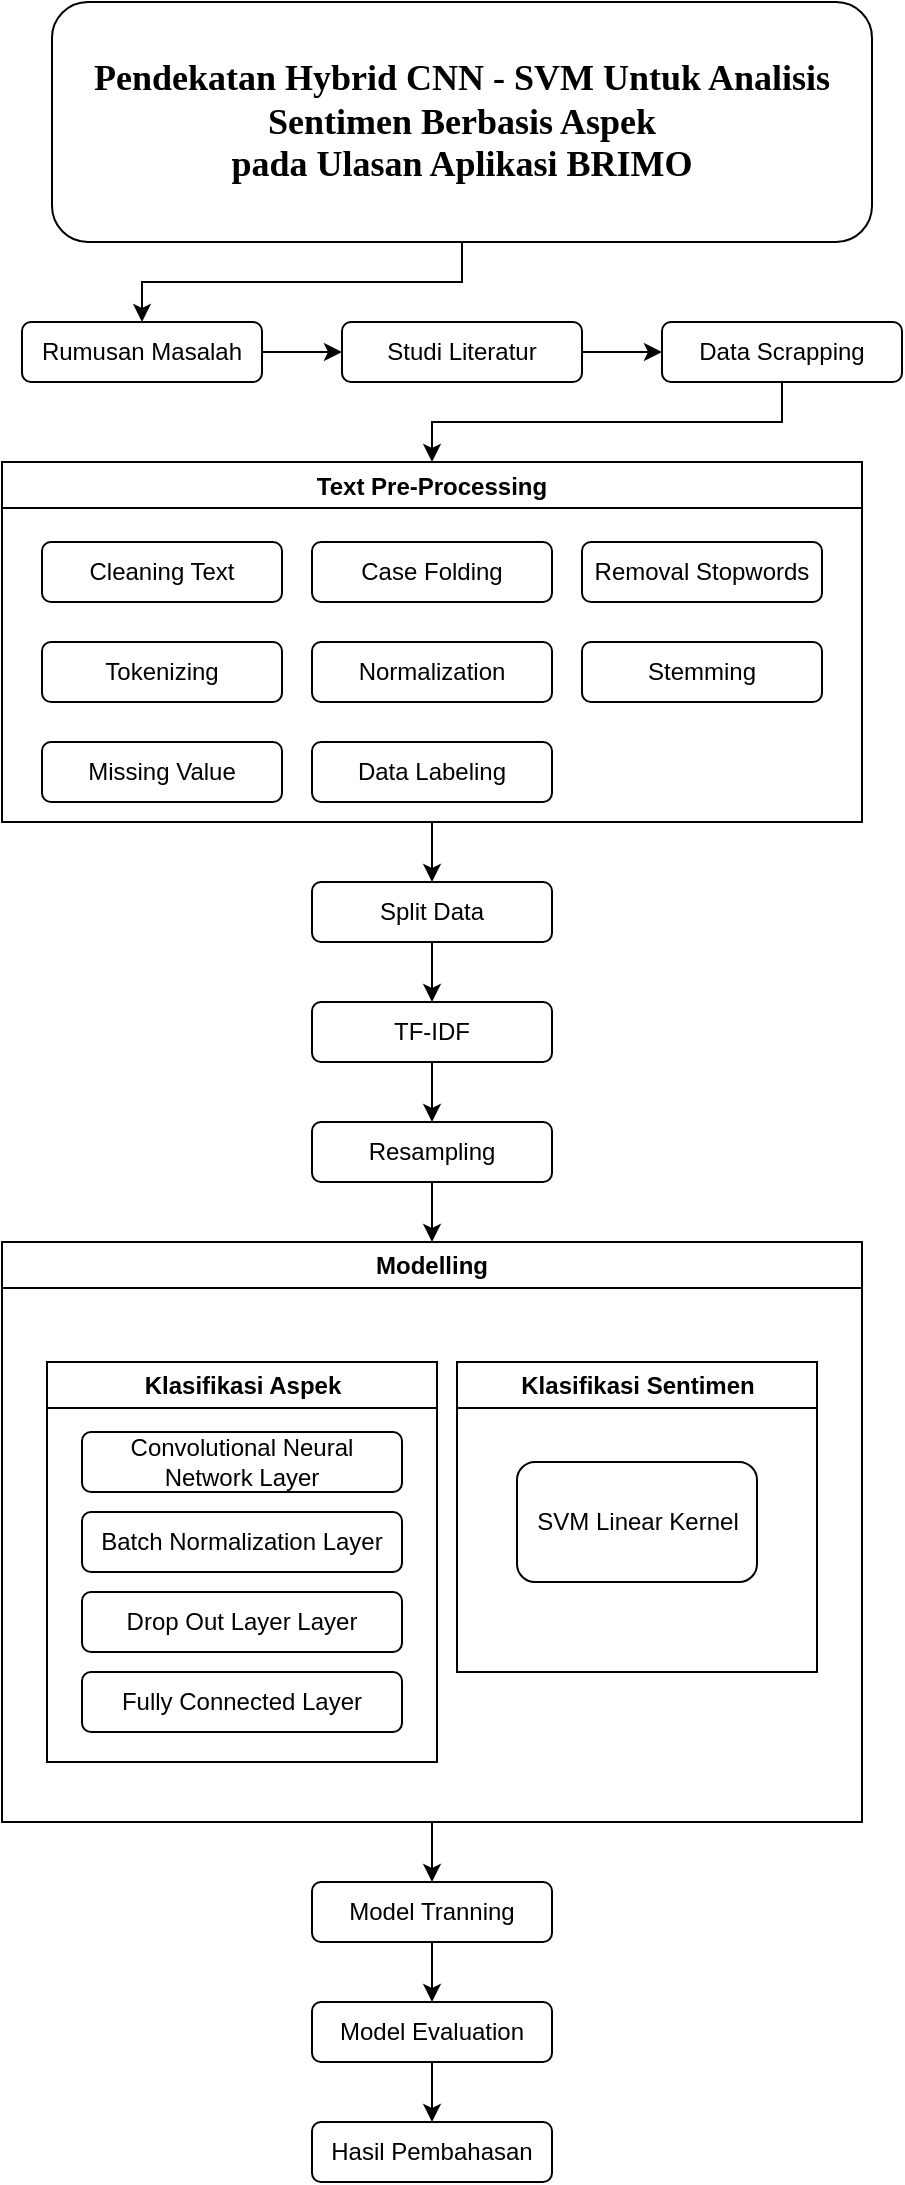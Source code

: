 <mxfile version="25.0.1">
  <diagram name="Page-1" id="PIee3p56ZYwBG29FOCDX">
    <mxGraphModel dx="1222" dy="634" grid="1" gridSize="10" guides="1" tooltips="1" connect="1" arrows="1" fold="1" page="1" pageScale="1" pageWidth="850" pageHeight="1100" math="0" shadow="0">
      <root>
        <mxCell id="0" />
        <mxCell id="1" parent="0" />
        <mxCell id="JAxsVdZLf2L0At49DJf2-3" value="" style="edgeStyle=orthogonalEdgeStyle;rounded=0;orthogonalLoop=1;jettySize=auto;html=1;exitX=1;exitY=0.5;exitDx=0;exitDy=0;" parent="1" source="JAxsVdZLf2L0At49DJf2-9" target="JAxsVdZLf2L0At49DJf2-2" edge="1">
          <mxGeometry relative="1" as="geometry">
            <mxPoint x="340" y="230" as="sourcePoint" />
            <Array as="points" />
          </mxGeometry>
        </mxCell>
        <mxCell id="JAxsVdZLf2L0At49DJf2-8" value="" style="edgeStyle=orthogonalEdgeStyle;rounded=0;orthogonalLoop=1;jettySize=auto;html=1;" parent="1" source="JAxsVdZLf2L0At49DJf2-1" target="JAxsVdZLf2L0At49DJf2-7" edge="1">
          <mxGeometry relative="1" as="geometry" />
        </mxCell>
        <mxCell id="JAxsVdZLf2L0At49DJf2-1" value="&lt;span style=&quot;font-family: &amp;quot;Times New Roman&amp;quot;, serif;&quot;&gt;&lt;font style=&quot;font-size: 18px;&quot;&gt;&lt;b&gt;Pendekatan Hybrid CNN&amp;nbsp;- SVM Untuk Analisis Sentimen Berbasis Aspek&lt;br&gt;pada Ulasan Aplikasi BRIMO&lt;/b&gt;&lt;/font&gt;&lt;/span&gt;" style="rounded=1;whiteSpace=wrap;html=1;" parent="1" vertex="1">
          <mxGeometry x="135" width="410" height="120" as="geometry" />
        </mxCell>
        <mxCell id="yZ7mckzD8Vy80PMwdAzn-5" style="edgeStyle=orthogonalEdgeStyle;rounded=0;orthogonalLoop=1;jettySize=auto;html=1;exitX=0.5;exitY=1;exitDx=0;exitDy=0;entryX=0.5;entryY=0;entryDx=0;entryDy=0;" parent="1" source="JAxsVdZLf2L0At49DJf2-2" target="JAxsVdZLf2L0At49DJf2-18" edge="1">
          <mxGeometry relative="1" as="geometry" />
        </mxCell>
        <mxCell id="JAxsVdZLf2L0At49DJf2-2" value="Data Scrapping" style="rounded=1;whiteSpace=wrap;html=1;" parent="1" vertex="1">
          <mxGeometry x="440" y="160" width="120" height="30" as="geometry" />
        </mxCell>
        <mxCell id="JAxsVdZLf2L0At49DJf2-10" value="" style="edgeStyle=orthogonalEdgeStyle;rounded=0;orthogonalLoop=1;jettySize=auto;html=1;" parent="1" source="JAxsVdZLf2L0At49DJf2-7" target="JAxsVdZLf2L0At49DJf2-9" edge="1">
          <mxGeometry relative="1" as="geometry" />
        </mxCell>
        <mxCell id="JAxsVdZLf2L0At49DJf2-7" value="Rumusan Masalah" style="rounded=1;whiteSpace=wrap;html=1;" parent="1" vertex="1">
          <mxGeometry x="120" y="160" width="120" height="30" as="geometry" />
        </mxCell>
        <mxCell id="JAxsVdZLf2L0At49DJf2-9" value="Studi Literatur" style="rounded=1;whiteSpace=wrap;html=1;" parent="1" vertex="1">
          <mxGeometry x="280" y="160" width="120" height="30" as="geometry" />
        </mxCell>
        <mxCell id="Yud45kfeVJljVSLotYVA-23" style="edgeStyle=orthogonalEdgeStyle;rounded=0;orthogonalLoop=1;jettySize=auto;html=1;exitX=0.5;exitY=1;exitDx=0;exitDy=0;entryX=0.5;entryY=0;entryDx=0;entryDy=0;" edge="1" parent="1" source="JAxsVdZLf2L0At49DJf2-18" target="JAxsVdZLf2L0At49DJf2-66">
          <mxGeometry relative="1" as="geometry" />
        </mxCell>
        <mxCell id="JAxsVdZLf2L0At49DJf2-18" value="Text Pre-Processing" style="swimlane;" parent="1" vertex="1">
          <mxGeometry x="110" y="230" width="430" height="180" as="geometry" />
        </mxCell>
        <mxCell id="JAxsVdZLf2L0At49DJf2-34" value="Case Folding" style="rounded=1;whiteSpace=wrap;html=1;" parent="JAxsVdZLf2L0At49DJf2-18" vertex="1">
          <mxGeometry x="155" y="40" width="120" height="30" as="geometry" />
        </mxCell>
        <mxCell id="JAxsVdZLf2L0At49DJf2-35" value="Tokenizing" style="rounded=1;whiteSpace=wrap;html=1;" parent="JAxsVdZLf2L0At49DJf2-18" vertex="1">
          <mxGeometry x="20" y="90" width="120" height="30" as="geometry" />
        </mxCell>
        <mxCell id="JAxsVdZLf2L0At49DJf2-36" value="Removal Stopwords" style="rounded=1;whiteSpace=wrap;html=1;" parent="JAxsVdZLf2L0At49DJf2-18" vertex="1">
          <mxGeometry x="290" y="40" width="120" height="30" as="geometry" />
        </mxCell>
        <mxCell id="JAxsVdZLf2L0At49DJf2-37" value="Stemming" style="rounded=1;whiteSpace=wrap;html=1;" parent="JAxsVdZLf2L0At49DJf2-18" vertex="1">
          <mxGeometry x="290" y="90" width="120" height="30" as="geometry" />
        </mxCell>
        <mxCell id="JAxsVdZLf2L0At49DJf2-19" value="Missing Value" style="rounded=1;whiteSpace=wrap;html=1;" parent="JAxsVdZLf2L0At49DJf2-18" vertex="1">
          <mxGeometry x="20" y="140" width="120" height="30" as="geometry" />
        </mxCell>
        <mxCell id="JAxsVdZLf2L0At49DJf2-40" value="Normalization" style="rounded=1;whiteSpace=wrap;html=1;" parent="JAxsVdZLf2L0At49DJf2-18" vertex="1">
          <mxGeometry x="155" y="90" width="120" height="30" as="geometry" />
        </mxCell>
        <mxCell id="JAxsVdZLf2L0At49DJf2-23" value="Data Labeling" style="rounded=1;whiteSpace=wrap;html=1;" parent="JAxsVdZLf2L0At49DJf2-18" vertex="1">
          <mxGeometry x="155" y="140" width="120" height="30" as="geometry" />
        </mxCell>
        <mxCell id="Yud45kfeVJljVSLotYVA-1" value="Cleaning Text" style="rounded=1;whiteSpace=wrap;html=1;" vertex="1" parent="JAxsVdZLf2L0At49DJf2-18">
          <mxGeometry x="20" y="40" width="120" height="30" as="geometry" />
        </mxCell>
        <mxCell id="Yud45kfeVJljVSLotYVA-6" value="" style="edgeStyle=orthogonalEdgeStyle;rounded=0;orthogonalLoop=1;jettySize=auto;html=1;" edge="1" parent="1" source="JAxsVdZLf2L0At49DJf2-42" target="Yud45kfeVJljVSLotYVA-5">
          <mxGeometry relative="1" as="geometry" />
        </mxCell>
        <mxCell id="JAxsVdZLf2L0At49DJf2-42" value="TF-IDF" style="rounded=1;whiteSpace=wrap;html=1;" parent="1" vertex="1">
          <mxGeometry x="265" y="500" width="120" height="30" as="geometry" />
        </mxCell>
        <mxCell id="Yud45kfeVJljVSLotYVA-12" style="edgeStyle=orthogonalEdgeStyle;rounded=0;orthogonalLoop=1;jettySize=auto;html=1;entryX=0.5;entryY=0;entryDx=0;entryDy=0;" edge="1" parent="1" source="JAxsVdZLf2L0At49DJf2-59" target="JAxsVdZLf2L0At49DJf2-61">
          <mxGeometry relative="1" as="geometry" />
        </mxCell>
        <mxCell id="JAxsVdZLf2L0At49DJf2-59" value="Model Tranning" style="rounded=1;whiteSpace=wrap;html=1;" parent="1" vertex="1">
          <mxGeometry x="265" y="940" width="120" height="30" as="geometry" />
        </mxCell>
        <mxCell id="Yud45kfeVJljVSLotYVA-13" style="edgeStyle=orthogonalEdgeStyle;rounded=0;orthogonalLoop=1;jettySize=auto;html=1;entryX=0.5;entryY=0;entryDx=0;entryDy=0;" edge="1" parent="1" source="JAxsVdZLf2L0At49DJf2-61" target="JAxsVdZLf2L0At49DJf2-72">
          <mxGeometry relative="1" as="geometry" />
        </mxCell>
        <mxCell id="JAxsVdZLf2L0At49DJf2-61" value="Model Evaluation" style="rounded=1;whiteSpace=wrap;html=1;" parent="1" vertex="1">
          <mxGeometry x="265" y="1000" width="120" height="30" as="geometry" />
        </mxCell>
        <mxCell id="5e7VzZjBPvRn53_mJUJC-11" style="edgeStyle=orthogonalEdgeStyle;rounded=0;orthogonalLoop=1;jettySize=auto;html=1;exitX=0.5;exitY=1;exitDx=0;exitDy=0;entryX=0.5;entryY=0;entryDx=0;entryDy=0;" parent="1" source="JAxsVdZLf2L0At49DJf2-66" target="JAxsVdZLf2L0At49DJf2-42" edge="1">
          <mxGeometry relative="1" as="geometry" />
        </mxCell>
        <mxCell id="JAxsVdZLf2L0At49DJf2-66" value="Split Data" style="rounded=1;whiteSpace=wrap;html=1;" parent="1" vertex="1">
          <mxGeometry x="265" y="440" width="120" height="30" as="geometry" />
        </mxCell>
        <mxCell id="JAxsVdZLf2L0At49DJf2-72" value="Hasil Pembahasan" style="rounded=1;whiteSpace=wrap;html=1;" parent="1" vertex="1">
          <mxGeometry x="265" y="1060" width="120" height="30" as="geometry" />
        </mxCell>
        <mxCell id="Yud45kfeVJljVSLotYVA-14" style="edgeStyle=orthogonalEdgeStyle;rounded=0;orthogonalLoop=1;jettySize=auto;html=1;exitX=0.5;exitY=1;exitDx=0;exitDy=0;entryX=0.5;entryY=0;entryDx=0;entryDy=0;" edge="1" parent="1" source="Yud45kfeVJljVSLotYVA-4" target="JAxsVdZLf2L0At49DJf2-59">
          <mxGeometry relative="1" as="geometry" />
        </mxCell>
        <mxCell id="Yud45kfeVJljVSLotYVA-4" value="Modelling" style="swimlane;whiteSpace=wrap;html=1;" vertex="1" parent="1">
          <mxGeometry x="110" y="620" width="430" height="290" as="geometry" />
        </mxCell>
        <mxCell id="Yud45kfeVJljVSLotYVA-16" value="Klasifikasi Aspek" style="swimlane;whiteSpace=wrap;html=1;" vertex="1" parent="Yud45kfeVJljVSLotYVA-4">
          <mxGeometry x="22.5" y="60" width="195" height="200" as="geometry" />
        </mxCell>
        <mxCell id="Yud45kfeVJljVSLotYVA-19" value="Convolutional Neural Network Layer" style="rounded=1;whiteSpace=wrap;html=1;" vertex="1" parent="Yud45kfeVJljVSLotYVA-16">
          <mxGeometry x="17.5" y="35" width="160" height="30" as="geometry" />
        </mxCell>
        <mxCell id="Yud45kfeVJljVSLotYVA-20" value="Batch Normalization Layer" style="rounded=1;whiteSpace=wrap;html=1;" vertex="1" parent="Yud45kfeVJljVSLotYVA-16">
          <mxGeometry x="17.5" y="75" width="160" height="30" as="geometry" />
        </mxCell>
        <mxCell id="Yud45kfeVJljVSLotYVA-21" value="Drop Out Layer Layer" style="rounded=1;whiteSpace=wrap;html=1;" vertex="1" parent="Yud45kfeVJljVSLotYVA-16">
          <mxGeometry x="17.5" y="115" width="160" height="30" as="geometry" />
        </mxCell>
        <mxCell id="Yud45kfeVJljVSLotYVA-22" value="Fully Connected Layer" style="rounded=1;whiteSpace=wrap;html=1;" vertex="1" parent="Yud45kfeVJljVSLotYVA-16">
          <mxGeometry x="17.5" y="155" width="160" height="30" as="geometry" />
        </mxCell>
        <mxCell id="Yud45kfeVJljVSLotYVA-17" value="Klasifikasi Sentimen" style="swimlane;whiteSpace=wrap;html=1;" vertex="1" parent="Yud45kfeVJljVSLotYVA-4">
          <mxGeometry x="227.5" y="60" width="180" height="155" as="geometry" />
        </mxCell>
        <mxCell id="Yud45kfeVJljVSLotYVA-18" value="SVM Linear Kernel" style="rounded=1;whiteSpace=wrap;html=1;" vertex="1" parent="Yud45kfeVJljVSLotYVA-17">
          <mxGeometry x="30" y="50" width="120" height="60" as="geometry" />
        </mxCell>
        <mxCell id="Yud45kfeVJljVSLotYVA-15" style="edgeStyle=orthogonalEdgeStyle;rounded=0;orthogonalLoop=1;jettySize=auto;html=1;entryX=0.5;entryY=0;entryDx=0;entryDy=0;" edge="1" parent="1" source="Yud45kfeVJljVSLotYVA-5" target="Yud45kfeVJljVSLotYVA-4">
          <mxGeometry relative="1" as="geometry" />
        </mxCell>
        <mxCell id="Yud45kfeVJljVSLotYVA-5" value="Res&lt;span style=&quot;background-color: initial;&quot;&gt;ampling&lt;/span&gt;" style="rounded=1;whiteSpace=wrap;html=1;" vertex="1" parent="1">
          <mxGeometry x="265" y="560" width="120" height="30" as="geometry" />
        </mxCell>
      </root>
    </mxGraphModel>
  </diagram>
</mxfile>
